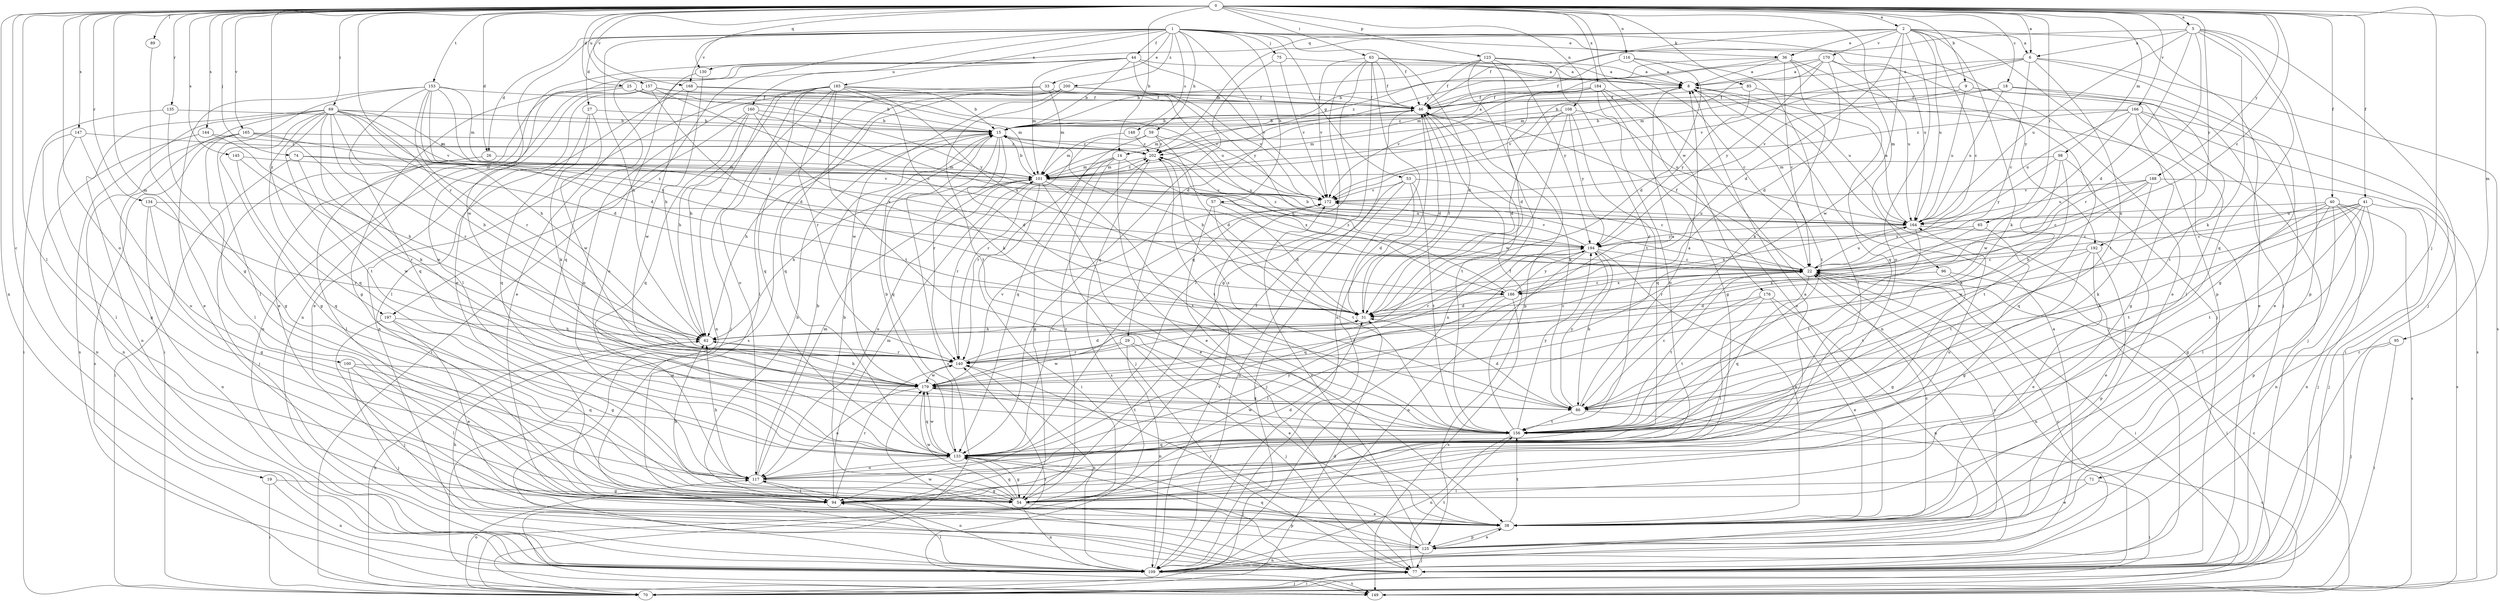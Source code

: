 strict digraph  {
0;
1;
2;
5;
6;
8;
9;
14;
15;
18;
19;
22;
25;
26;
27;
29;
31;
33;
36;
38;
40;
41;
44;
46;
53;
54;
57;
59;
62;
63;
65;
69;
70;
71;
74;
75;
77;
85;
86;
89;
94;
95;
96;
98;
100;
101;
108;
109;
116;
117;
123;
125;
130;
133;
134;
135;
140;
144;
145;
147;
148;
149;
153;
156;
157;
160;
164;
165;
166;
168;
170;
172;
176;
179;
184;
185;
186;
188;
192;
194;
197;
200;
202;
0 -> 2  [label=a];
0 -> 5  [label=a];
0 -> 6  [label=a];
0 -> 9  [label=b];
0 -> 14  [label=b];
0 -> 18  [label=c];
0 -> 19  [label=c];
0 -> 22  [label=c];
0 -> 25  [label=d];
0 -> 26  [label=d];
0 -> 40  [label=f];
0 -> 41  [label=f];
0 -> 63  [label=i];
0 -> 65  [label=i];
0 -> 69  [label=i];
0 -> 71  [label=j];
0 -> 74  [label=j];
0 -> 85  [label=k];
0 -> 89  [label=l];
0 -> 94  [label=l];
0 -> 95  [label=m];
0 -> 96  [label=m];
0 -> 98  [label=m];
0 -> 100  [label=m];
0 -> 108  [label=n];
0 -> 109  [label=n];
0 -> 116  [label=o];
0 -> 117  [label=o];
0 -> 123  [label=p];
0 -> 130  [label=q];
0 -> 134  [label=r];
0 -> 135  [label=r];
0 -> 140  [label=r];
0 -> 144  [label=s];
0 -> 145  [label=s];
0 -> 147  [label=s];
0 -> 153  [label=t];
0 -> 157  [label=u];
0 -> 165  [label=v];
0 -> 166  [label=v];
0 -> 168  [label=v];
0 -> 176  [label=w];
0 -> 184  [label=x];
0 -> 188  [label=y];
0 -> 192  [label=y];
0 -> 197  [label=z];
1 -> 26  [label=d];
1 -> 27  [label=d];
1 -> 29  [label=d];
1 -> 33  [label=e];
1 -> 36  [label=e];
1 -> 44  [label=f];
1 -> 46  [label=f];
1 -> 53  [label=g];
1 -> 57  [label=h];
1 -> 59  [label=h];
1 -> 62  [label=h];
1 -> 75  [label=j];
1 -> 148  [label=s];
1 -> 160  [label=u];
1 -> 164  [label=u];
1 -> 168  [label=v];
1 -> 179  [label=w];
1 -> 185  [label=x];
1 -> 192  [label=y];
1 -> 197  [label=z];
1 -> 200  [label=z];
2 -> 6  [label=a];
2 -> 14  [label=b];
2 -> 22  [label=c];
2 -> 31  [label=d];
2 -> 36  [label=e];
2 -> 77  [label=j];
2 -> 86  [label=k];
2 -> 117  [label=o];
2 -> 125  [label=p];
2 -> 130  [label=q];
2 -> 164  [label=u];
2 -> 170  [label=v];
2 -> 179  [label=w];
2 -> 202  [label=z];
5 -> 6  [label=a];
5 -> 31  [label=d];
5 -> 46  [label=f];
5 -> 77  [label=j];
5 -> 86  [label=k];
5 -> 125  [label=p];
5 -> 133  [label=q];
5 -> 140  [label=r];
5 -> 164  [label=u];
6 -> 8  [label=a];
6 -> 22  [label=c];
6 -> 54  [label=g];
6 -> 101  [label=m];
6 -> 149  [label=s];
6 -> 156  [label=t];
6 -> 172  [label=v];
8 -> 46  [label=f];
8 -> 77  [label=j];
8 -> 156  [label=t];
8 -> 164  [label=u];
8 -> 172  [label=v];
9 -> 38  [label=e];
9 -> 46  [label=f];
9 -> 94  [label=l];
9 -> 164  [label=u];
9 -> 172  [label=v];
14 -> 38  [label=e];
14 -> 54  [label=g];
14 -> 77  [label=j];
14 -> 101  [label=m];
14 -> 140  [label=r];
14 -> 186  [label=x];
15 -> 8  [label=a];
15 -> 31  [label=d];
15 -> 62  [label=h];
15 -> 133  [label=q];
15 -> 140  [label=r];
15 -> 149  [label=s];
15 -> 202  [label=z];
18 -> 15  [label=b];
18 -> 38  [label=e];
18 -> 46  [label=f];
18 -> 156  [label=t];
18 -> 164  [label=u];
19 -> 54  [label=g];
19 -> 70  [label=i];
19 -> 109  [label=n];
22 -> 15  [label=b];
22 -> 46  [label=f];
22 -> 70  [label=i];
22 -> 109  [label=n];
22 -> 133  [label=q];
22 -> 156  [label=t];
22 -> 164  [label=u];
22 -> 186  [label=x];
25 -> 15  [label=b];
25 -> 38  [label=e];
25 -> 46  [label=f];
25 -> 54  [label=g];
25 -> 194  [label=y];
26 -> 77  [label=j];
26 -> 94  [label=l];
26 -> 101  [label=m];
27 -> 15  [label=b];
27 -> 86  [label=k];
27 -> 133  [label=q];
27 -> 179  [label=w];
29 -> 38  [label=e];
29 -> 77  [label=j];
29 -> 109  [label=n];
29 -> 140  [label=r];
29 -> 179  [label=w];
31 -> 15  [label=b];
31 -> 46  [label=f];
31 -> 62  [label=h];
33 -> 46  [label=f];
33 -> 101  [label=m];
33 -> 109  [label=n];
33 -> 117  [label=o];
33 -> 172  [label=v];
36 -> 8  [label=a];
36 -> 22  [label=c];
36 -> 77  [label=j];
36 -> 86  [label=k];
36 -> 101  [label=m];
36 -> 133  [label=q];
36 -> 202  [label=z];
38 -> 22  [label=c];
38 -> 125  [label=p];
38 -> 156  [label=t];
40 -> 22  [label=c];
40 -> 54  [label=g];
40 -> 77  [label=j];
40 -> 109  [label=n];
40 -> 125  [label=p];
40 -> 149  [label=s];
40 -> 156  [label=t];
40 -> 164  [label=u];
41 -> 22  [label=c];
41 -> 77  [label=j];
41 -> 86  [label=k];
41 -> 94  [label=l];
41 -> 109  [label=n];
41 -> 156  [label=t];
41 -> 164  [label=u];
41 -> 179  [label=w];
44 -> 8  [label=a];
44 -> 15  [label=b];
44 -> 38  [label=e];
44 -> 94  [label=l];
44 -> 101  [label=m];
44 -> 109  [label=n];
44 -> 133  [label=q];
44 -> 172  [label=v];
44 -> 194  [label=y];
46 -> 15  [label=b];
46 -> 31  [label=d];
46 -> 86  [label=k];
46 -> 101  [label=m];
46 -> 156  [label=t];
53 -> 22  [label=c];
53 -> 31  [label=d];
53 -> 70  [label=i];
53 -> 109  [label=n];
53 -> 156  [label=t];
53 -> 172  [label=v];
54 -> 8  [label=a];
54 -> 15  [label=b];
54 -> 31  [label=d];
54 -> 46  [label=f];
54 -> 62  [label=h];
54 -> 109  [label=n];
54 -> 125  [label=p];
54 -> 133  [label=q];
54 -> 179  [label=w];
54 -> 202  [label=z];
57 -> 31  [label=d];
57 -> 77  [label=j];
57 -> 156  [label=t];
57 -> 164  [label=u];
59 -> 31  [label=d];
59 -> 133  [label=q];
59 -> 140  [label=r];
59 -> 194  [label=y];
59 -> 202  [label=z];
62 -> 22  [label=c];
62 -> 140  [label=r];
63 -> 8  [label=a];
63 -> 22  [label=c];
63 -> 31  [label=d];
63 -> 46  [label=f];
63 -> 54  [label=g];
63 -> 94  [label=l];
63 -> 109  [label=n];
63 -> 133  [label=q];
63 -> 172  [label=v];
65 -> 140  [label=r];
65 -> 156  [label=t];
65 -> 194  [label=y];
69 -> 15  [label=b];
69 -> 22  [label=c];
69 -> 31  [label=d];
69 -> 54  [label=g];
69 -> 62  [label=h];
69 -> 70  [label=i];
69 -> 86  [label=k];
69 -> 101  [label=m];
69 -> 109  [label=n];
69 -> 133  [label=q];
69 -> 140  [label=r];
69 -> 149  [label=s];
69 -> 156  [label=t];
69 -> 172  [label=v];
70 -> 31  [label=d];
70 -> 62  [label=h];
70 -> 77  [label=j];
70 -> 117  [label=o];
70 -> 140  [label=r];
71 -> 38  [label=e];
71 -> 70  [label=i];
71 -> 94  [label=l];
74 -> 70  [label=i];
74 -> 101  [label=m];
74 -> 172  [label=v];
74 -> 179  [label=w];
75 -> 8  [label=a];
75 -> 133  [label=q];
75 -> 172  [label=v];
77 -> 22  [label=c];
77 -> 70  [label=i];
77 -> 156  [label=t];
77 -> 179  [label=w];
85 -> 46  [label=f];
85 -> 77  [label=j];
85 -> 194  [label=y];
86 -> 8  [label=a];
86 -> 22  [label=c];
86 -> 31  [label=d];
86 -> 149  [label=s];
86 -> 156  [label=t];
86 -> 194  [label=y];
86 -> 202  [label=z];
89 -> 54  [label=g];
94 -> 15  [label=b];
94 -> 38  [label=e];
94 -> 101  [label=m];
94 -> 140  [label=r];
94 -> 194  [label=y];
95 -> 70  [label=i];
95 -> 77  [label=j];
95 -> 140  [label=r];
96 -> 54  [label=g];
96 -> 70  [label=i];
96 -> 186  [label=x];
98 -> 86  [label=k];
98 -> 101  [label=m];
98 -> 133  [label=q];
98 -> 156  [label=t];
98 -> 194  [label=y];
100 -> 77  [label=j];
100 -> 94  [label=l];
100 -> 133  [label=q];
100 -> 179  [label=w];
101 -> 15  [label=b];
101 -> 38  [label=e];
101 -> 62  [label=h];
101 -> 70  [label=i];
101 -> 117  [label=o];
101 -> 140  [label=r];
101 -> 156  [label=t];
101 -> 172  [label=v];
101 -> 202  [label=z];
108 -> 15  [label=b];
108 -> 31  [label=d];
108 -> 101  [label=m];
108 -> 133  [label=q];
108 -> 164  [label=u];
108 -> 179  [label=w];
108 -> 194  [label=y];
109 -> 8  [label=a];
109 -> 46  [label=f];
109 -> 94  [label=l];
109 -> 117  [label=o];
109 -> 149  [label=s];
109 -> 172  [label=v];
116 -> 8  [label=a];
116 -> 31  [label=d];
116 -> 46  [label=f];
116 -> 94  [label=l];
117 -> 15  [label=b];
117 -> 54  [label=g];
117 -> 62  [label=h];
117 -> 94  [label=l];
117 -> 101  [label=m];
117 -> 164  [label=u];
123 -> 8  [label=a];
123 -> 15  [label=b];
123 -> 46  [label=f];
123 -> 109  [label=n];
123 -> 125  [label=p];
123 -> 156  [label=t];
123 -> 194  [label=y];
125 -> 22  [label=c];
125 -> 38  [label=e];
125 -> 62  [label=h];
125 -> 77  [label=j];
125 -> 109  [label=n];
125 -> 133  [label=q];
125 -> 140  [label=r];
125 -> 172  [label=v];
130 -> 62  [label=h];
130 -> 117  [label=o];
133 -> 15  [label=b];
133 -> 54  [label=g];
133 -> 77  [label=j];
133 -> 117  [label=o];
133 -> 172  [label=v];
133 -> 179  [label=w];
134 -> 54  [label=g];
134 -> 109  [label=n];
134 -> 140  [label=r];
134 -> 164  [label=u];
135 -> 15  [label=b];
135 -> 54  [label=g];
135 -> 70  [label=i];
140 -> 31  [label=d];
140 -> 109  [label=n];
140 -> 179  [label=w];
144 -> 62  [label=h];
144 -> 109  [label=n];
144 -> 202  [label=z];
145 -> 101  [label=m];
145 -> 133  [label=q];
145 -> 140  [label=r];
147 -> 54  [label=g];
147 -> 94  [label=l];
147 -> 117  [label=o];
147 -> 202  [label=z];
148 -> 101  [label=m];
148 -> 202  [label=z];
149 -> 22  [label=c];
153 -> 22  [label=c];
153 -> 31  [label=d];
153 -> 38  [label=e];
153 -> 46  [label=f];
153 -> 62  [label=h];
153 -> 94  [label=l];
153 -> 101  [label=m];
153 -> 133  [label=q];
153 -> 140  [label=r];
156 -> 46  [label=f];
156 -> 109  [label=n];
156 -> 133  [label=q];
156 -> 179  [label=w];
156 -> 194  [label=y];
157 -> 22  [label=c];
157 -> 31  [label=d];
157 -> 38  [label=e];
157 -> 46  [label=f];
157 -> 101  [label=m];
157 -> 109  [label=n];
157 -> 117  [label=o];
160 -> 15  [label=b];
160 -> 22  [label=c];
160 -> 62  [label=h];
160 -> 70  [label=i];
160 -> 133  [label=q];
160 -> 186  [label=x];
164 -> 8  [label=a];
164 -> 38  [label=e];
164 -> 156  [label=t];
164 -> 186  [label=x];
164 -> 194  [label=y];
165 -> 94  [label=l];
165 -> 109  [label=n];
165 -> 149  [label=s];
165 -> 179  [label=w];
165 -> 194  [label=y];
165 -> 202  [label=z];
166 -> 15  [label=b];
166 -> 54  [label=g];
166 -> 70  [label=i];
166 -> 77  [label=j];
166 -> 149  [label=s];
166 -> 164  [label=u];
166 -> 179  [label=w];
166 -> 202  [label=z];
168 -> 46  [label=f];
168 -> 94  [label=l];
168 -> 164  [label=u];
168 -> 179  [label=w];
170 -> 8  [label=a];
170 -> 15  [label=b];
170 -> 31  [label=d];
170 -> 38  [label=e];
170 -> 101  [label=m];
170 -> 164  [label=u];
170 -> 194  [label=y];
172 -> 164  [label=u];
176 -> 31  [label=d];
176 -> 38  [label=e];
176 -> 94  [label=l];
176 -> 109  [label=n];
176 -> 156  [label=t];
179 -> 8  [label=a];
179 -> 62  [label=h];
179 -> 86  [label=k];
179 -> 117  [label=o];
179 -> 133  [label=q];
179 -> 156  [label=t];
179 -> 172  [label=v];
184 -> 31  [label=d];
184 -> 38  [label=e];
184 -> 46  [label=f];
184 -> 54  [label=g];
184 -> 109  [label=n];
184 -> 117  [label=o];
184 -> 172  [label=v];
184 -> 202  [label=z];
185 -> 15  [label=b];
185 -> 46  [label=f];
185 -> 62  [label=h];
185 -> 77  [label=j];
185 -> 86  [label=k];
185 -> 109  [label=n];
185 -> 117  [label=o];
185 -> 133  [label=q];
185 -> 140  [label=r];
185 -> 156  [label=t];
185 -> 186  [label=x];
186 -> 22  [label=c];
186 -> 31  [label=d];
186 -> 94  [label=l];
186 -> 149  [label=s];
186 -> 194  [label=y];
186 -> 202  [label=z];
188 -> 22  [label=c];
188 -> 62  [label=h];
188 -> 86  [label=k];
188 -> 149  [label=s];
188 -> 164  [label=u];
188 -> 172  [label=v];
192 -> 22  [label=c];
192 -> 38  [label=e];
192 -> 54  [label=g];
192 -> 125  [label=p];
192 -> 156  [label=t];
194 -> 22  [label=c];
194 -> 38  [label=e];
194 -> 86  [label=k];
194 -> 109  [label=n];
194 -> 133  [label=q];
194 -> 140  [label=r];
194 -> 172  [label=v];
194 -> 202  [label=z];
197 -> 38  [label=e];
197 -> 54  [label=g];
197 -> 62  [label=h];
197 -> 77  [label=j];
200 -> 46  [label=f];
200 -> 94  [label=l];
200 -> 133  [label=q];
200 -> 149  [label=s];
200 -> 156  [label=t];
200 -> 172  [label=v];
200 -> 179  [label=w];
202 -> 101  [label=m];
202 -> 149  [label=s];
202 -> 156  [label=t];
}
